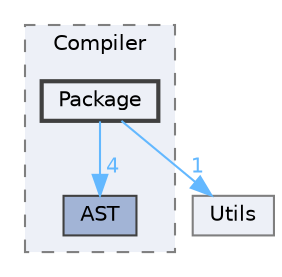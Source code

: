 digraph "/Users/fola/Documents/ArkScript/Ark/include/Ark/Compiler/Package"
{
 // INTERACTIVE_SVG=YES
 // LATEX_PDF_SIZE
  bgcolor="transparent";
  edge [fontname=Helvetica,fontsize=10,labelfontname=Helvetica,labelfontsize=10];
  node [fontname=Helvetica,fontsize=10,shape=box,height=0.2,width=0.4];
  compound=true
  subgraph clusterdir_e4f19535f57335fb80a0267cec25bf70 {
    graph [ bgcolor="#edf0f7", pencolor="grey50", label="Compiler", fontname=Helvetica,fontsize=10 style="filled,dashed", URL="dir_e4f19535f57335fb80a0267cec25bf70.html",tooltip=""]
  dir_100d7a05404dd55ce1a106aad5a3b28c [label="AST", fillcolor="#a2b4d6", color="grey25", style="filled", URL="dir_100d7a05404dd55ce1a106aad5a3b28c.html",tooltip=""];
  dir_544073e927e87469916ed179e00b9be3 [label="Package", fillcolor="#edf0f7", color="grey25", style="filled,bold", URL="dir_544073e927e87469916ed179e00b9be3.html",tooltip=""];
  }
  dir_33906bab6f1f9d0f271eb499b90a96b5 [label="Utils", fillcolor="#edf0f7", color="grey50", style="filled", URL="dir_33906bab6f1f9d0f271eb499b90a96b5.html",tooltip=""];
  dir_544073e927e87469916ed179e00b9be3->dir_100d7a05404dd55ce1a106aad5a3b28c [headlabel="4", labeldistance=1.5 headhref="dir_000023_000004.html" href="dir_000023_000004.html" color="steelblue1" fontcolor="steelblue1"];
  dir_544073e927e87469916ed179e00b9be3->dir_33906bab6f1f9d0f271eb499b90a96b5 [headlabel="1", labeldistance=1.5 headhref="dir_000023_000030.html" href="dir_000023_000030.html" color="steelblue1" fontcolor="steelblue1"];
}
